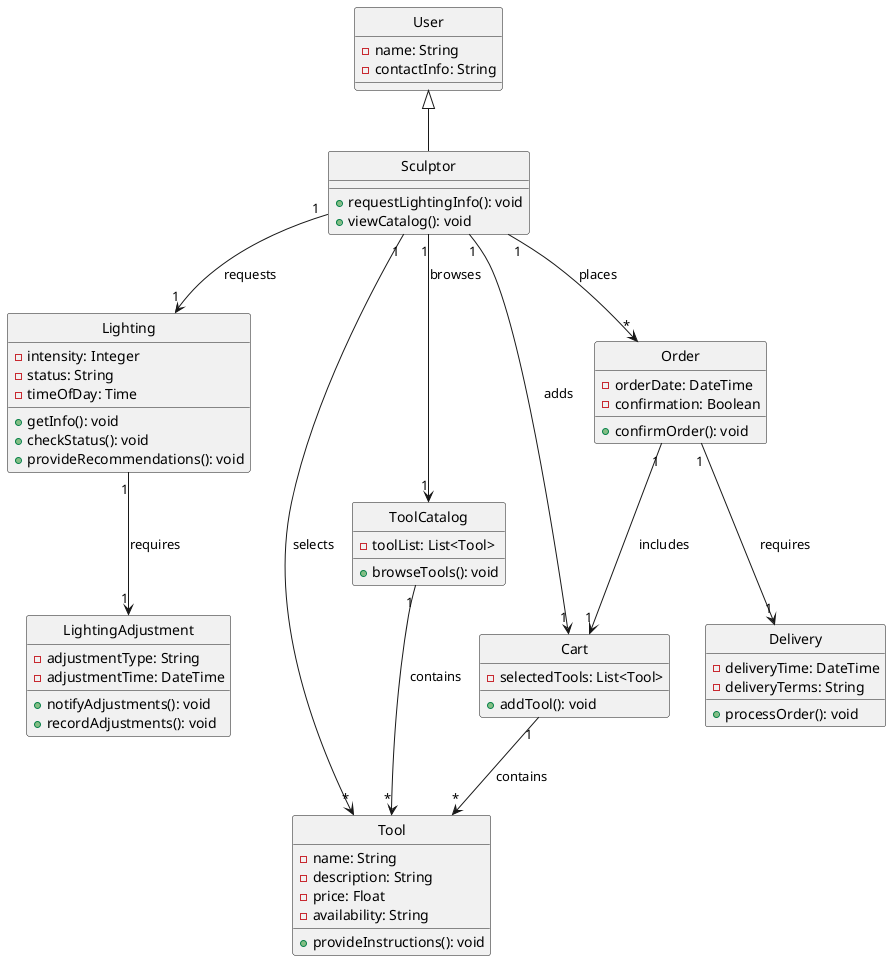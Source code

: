 @startuml
hide circle

class User {
    -name: String
    -contactInfo: String
}

class Sculptor {
    +requestLightingInfo(): void
    +viewCatalog(): void
}

class Lighting {
    -intensity: Integer
    -status: String
    -timeOfDay: Time
    +getInfo(): void
    +checkStatus(): void
    +provideRecommendations(): void
}

class LightingAdjustment {
    -adjustmentType: String
    -adjustmentTime: DateTime
    +notifyAdjustments(): void
    +recordAdjustments(): void
}

class Tool {
    -name: String
    -description: String
    -price: Float
    -availability: String
    +provideInstructions(): void
}

class ToolCatalog {
    -toolList: List<Tool>
    +browseTools(): void
}

class Cart {
    -selectedTools: List<Tool>
    +addTool(): void
}

class Order {
    -orderDate: DateTime
    -confirmation: Boolean
    +confirmOrder(): void
}

class Delivery {
    -deliveryTime: DateTime
    -deliveryTerms: String
    +processOrder(): void
}

User <|-- Sculptor
Sculptor "1" --> "1" Lighting : requests
Lighting "1" --> "1" LightingAdjustment : requires
Sculptor "1" --> "1" ToolCatalog : browses
Sculptor "1" --> "*" Tool : selects
Sculptor "1" --> "1" Cart : adds
Cart "1" --> "*" Tool : contains
Order "1" --> "1" Cart : includes
Order "1" --> "1" Delivery : requires
Sculptor "1" --> "*" Order : places
ToolCatalog "1" --> "*" Tool : contains

@enduml
